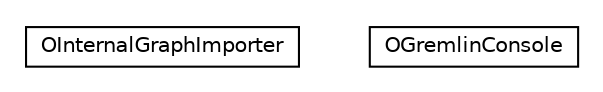 #!/usr/local/bin/dot
#
# Class diagram 
# Generated by UMLGraph version R5_6-24-gf6e263 (http://www.umlgraph.org/)
#

digraph G {
	edge [fontname="Helvetica",fontsize=10,labelfontname="Helvetica",labelfontsize=10];
	node [fontname="Helvetica",fontsize=10,shape=plaintext];
	nodesep=0.25;
	ranksep=0.5;
	// com.orientechnologies.orient.graph.console.OInternalGraphImporter
	c387902 [label=<<table title="com.orientechnologies.orient.graph.console.OInternalGraphImporter" border="0" cellborder="1" cellspacing="0" cellpadding="2" port="p" href="./OInternalGraphImporter.html">
		<tr><td><table border="0" cellspacing="0" cellpadding="1">
<tr><td align="center" balign="center"> OInternalGraphImporter </td></tr>
		</table></td></tr>
		</table>>, URL="./OInternalGraphImporter.html", fontname="Helvetica", fontcolor="black", fontsize=10.0];
	// com.orientechnologies.orient.graph.console.OGremlinConsole
	c387903 [label=<<table title="com.orientechnologies.orient.graph.console.OGremlinConsole" border="0" cellborder="1" cellspacing="0" cellpadding="2" port="p" href="./OGremlinConsole.html">
		<tr><td><table border="0" cellspacing="0" cellpadding="1">
<tr><td align="center" balign="center"> OGremlinConsole </td></tr>
		</table></td></tr>
		</table>>, URL="./OGremlinConsole.html", fontname="Helvetica", fontcolor="black", fontsize=10.0];
}

